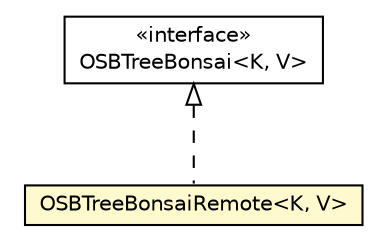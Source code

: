 #!/usr/local/bin/dot
#
# Class diagram 
# Generated by UMLGraph version R5_6-24-gf6e263 (http://www.umlgraph.org/)
#

digraph G {
	edge [fontname="Helvetica",fontsize=10,labelfontname="Helvetica",labelfontsize=10];
	node [fontname="Helvetica",fontsize=10,shape=plaintext];
	nodesep=0.25;
	ranksep=0.5;
	// com.orientechnologies.orient.core.index.sbtreebonsai.local.OSBTreeBonsai<K, V>
	c3230524 [label=<<table title="com.orientechnologies.orient.core.index.sbtreebonsai.local.OSBTreeBonsai" border="0" cellborder="1" cellspacing="0" cellpadding="2" port="p" href="../../core/index/sbtreebonsai/local/OSBTreeBonsai.html">
		<tr><td><table border="0" cellspacing="0" cellpadding="1">
<tr><td align="center" balign="center"> &#171;interface&#187; </td></tr>
<tr><td align="center" balign="center"> OSBTreeBonsai&lt;K, V&gt; </td></tr>
		</table></td></tr>
		</table>>, URL="../../core/index/sbtreebonsai/local/OSBTreeBonsai.html", fontname="Helvetica", fontcolor="black", fontsize=10.0];
	// com.orientechnologies.orient.client.remote.OSBTreeBonsaiRemote<K, V>
	c3230598 [label=<<table title="com.orientechnologies.orient.client.remote.OSBTreeBonsaiRemote" border="0" cellborder="1" cellspacing="0" cellpadding="2" port="p" bgcolor="lemonChiffon" href="./OSBTreeBonsaiRemote.html">
		<tr><td><table border="0" cellspacing="0" cellpadding="1">
<tr><td align="center" balign="center"> OSBTreeBonsaiRemote&lt;K, V&gt; </td></tr>
		</table></td></tr>
		</table>>, URL="./OSBTreeBonsaiRemote.html", fontname="Helvetica", fontcolor="black", fontsize=10.0];
	//com.orientechnologies.orient.client.remote.OSBTreeBonsaiRemote<K, V> implements com.orientechnologies.orient.core.index.sbtreebonsai.local.OSBTreeBonsai<K, V>
	c3230524:p -> c3230598:p [dir=back,arrowtail=empty,style=dashed];
}

